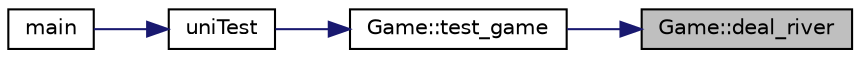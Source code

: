 digraph "Game::deal_river"
{
 // INTERACTIVE_SVG=YES
 // LATEX_PDF_SIZE
  edge [fontname="Helvetica",fontsize="10",labelfontname="Helvetica",labelfontsize="10"];
  node [fontname="Helvetica",fontsize="10",shape=record];
  rankdir="RL";
  Node1 [label="Game::deal_river",height=0.2,width=0.4,color="black", fillcolor="grey75", style="filled", fontcolor="black",tooltip="Deals the river (the fifth community card)."];
  Node1 -> Node2 [dir="back",color="midnightblue",fontsize="10",style="solid",fontname="Helvetica"];
  Node2 [label="Game::test_game",height=0.2,width=0.4,color="black", fillcolor="white", style="filled",URL="$class_game.html#a2a40b9c0d56307fbe67da500ed9d4cff",tooltip="Tests the Game class functionality."];
  Node2 -> Node3 [dir="back",color="midnightblue",fontsize="10",style="solid",fontname="Helvetica"];
  Node3 [label="uniTest",height=0.2,width=0.4,color="black", fillcolor="white", style="filled",URL="$main_8cpp.html#a9993390ffcca4b99cfb97b329c55ae58",tooltip=" "];
  Node3 -> Node4 [dir="back",color="midnightblue",fontsize="10",style="solid",fontname="Helvetica"];
  Node4 [label="main",height=0.2,width=0.4,color="black", fillcolor="white", style="filled",URL="$main_8cpp.html#a0ddf1224851353fc92bfbff6f499fa97",tooltip=" "];
}

